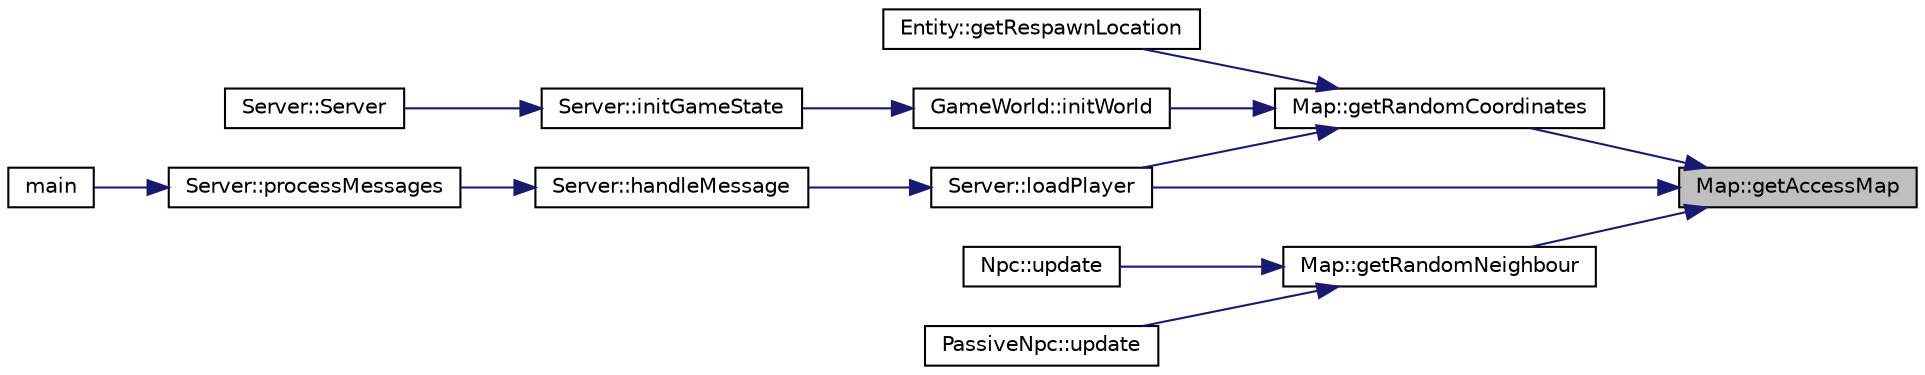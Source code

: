 digraph "Map::getAccessMap"
{
 // LATEX_PDF_SIZE
  edge [fontname="Helvetica",fontsize="10",labelfontname="Helvetica",labelfontsize="10"];
  node [fontname="Helvetica",fontsize="10",shape=record];
  rankdir="RL";
  Node1 [label="Map::getAccessMap",height=0.2,width=0.4,color="black", fillcolor="grey75", style="filled", fontcolor="black",tooltip="Get the access map."];
  Node1 -> Node2 [dir="back",color="midnightblue",fontsize="10",style="solid",fontname="Helvetica"];
  Node2 [label="Map::getRandomCoordinates",height=0.2,width=0.4,color="black", fillcolor="white", style="filled",URL="$classMap.html#aa2714237c8af3b86a11dcebc6d944145",tooltip="Gets a random coordinate within the given bounds."];
  Node2 -> Node3 [dir="back",color="midnightblue",fontsize="10",style="solid",fontname="Helvetica"];
  Node3 [label="Entity::getRespawnLocation",height=0.2,width=0.4,color="black", fillcolor="white", style="filled",URL="$classEntity.html#a399fd12cf21daaf0f8da5d19f1f30569",tooltip="Returns a random location within the spawn bounds."];
  Node2 -> Node4 [dir="back",color="midnightblue",fontsize="10",style="solid",fontname="Helvetica"];
  Node4 [label="GameWorld::initWorld",height=0.2,width=0.4,color="black", fillcolor="white", style="filled",URL="$classGameWorld.html#ab78e304a7c2babd4addacd751b56c98c",tooltip="Initializes the game world. Loads assets and map. Adds npcs and objects to the world."];
  Node4 -> Node5 [dir="back",color="midnightblue",fontsize="10",style="solid",fontname="Helvetica"];
  Node5 [label="Server::initGameState",height=0.2,width=0.4,color="black", fillcolor="white", style="filled",URL="$classServer.html#a50304dfbea44f60fb1da1f4754d582dd",tooltip="Initializes the gamestate and gameworld."];
  Node5 -> Node6 [dir="back",color="midnightblue",fontsize="10",style="solid",fontname="Helvetica"];
  Node6 [label="Server::Server",height=0.2,width=0.4,color="black", fillcolor="white", style="filled",URL="$classServer.html#ad5ec9462b520e59f7ea831e157ee5e59",tooltip=" "];
  Node2 -> Node7 [dir="back",color="midnightblue",fontsize="10",style="solid",fontname="Helvetica"];
  Node7 [label="Server::loadPlayer",height=0.2,width=0.4,color="black", fillcolor="white", style="filled",URL="$classServer.html#ae66426d3906c2a9e5b217c65c4ce5db3",tooltip="Loads a player's data from the database and adds the player to the game."];
  Node7 -> Node8 [dir="back",color="midnightblue",fontsize="10",style="solid",fontname="Helvetica"];
  Node8 [label="Server::handleMessage",height=0.2,width=0.4,color="black", fillcolor="white", style="filled",URL="$classServer.html#a18a8fea9b1688c806fa5be9b4d5ac413",tooltip="Function to parse and act upon messages received from clients."];
  Node8 -> Node9 [dir="back",color="midnightblue",fontsize="10",style="solid",fontname="Helvetica"];
  Node9 [label="Server::processMessages",height=0.2,width=0.4,color="black", fillcolor="white", style="filled",URL="$classServer.html#aee6c47f62d04cd4dcf435ccedfd05e2c",tooltip="Server's main loop for processing messages."];
  Node9 -> Node10 [dir="back",color="midnightblue",fontsize="10",style="solid",fontname="Helvetica"];
  Node10 [label="main",height=0.2,width=0.4,color="black", fillcolor="white", style="filled",URL="$server_2src_2Main_8cpp.html#ae66f6b31b5ad750f1fe042a706a4e3d4",tooltip=" "];
  Node1 -> Node11 [dir="back",color="midnightblue",fontsize="10",style="solid",fontname="Helvetica"];
  Node11 [label="Map::getRandomNeighbour",height=0.2,width=0.4,color="black", fillcolor="white", style="filled",URL="$classMap.html#ab3d2578b4434138501e0b40a73fd4c3f",tooltip="Gets a random neighbour of the given coordinates."];
  Node11 -> Node12 [dir="back",color="midnightblue",fontsize="10",style="solid",fontname="Helvetica"];
  Node12 [label="Npc::update",height=0.2,width=0.4,color="black", fillcolor="white", style="filled",URL="$classNpc.html#a02469aac6500ae06782d0f75148d5b50",tooltip="Updates the NPC."];
  Node11 -> Node13 [dir="back",color="midnightblue",fontsize="10",style="solid",fontname="Helvetica"];
  Node13 [label="PassiveNpc::update",height=0.2,width=0.4,color="black", fillcolor="white", style="filled",URL="$classPassiveNpc.html#a09827b4717c77c7cbe16665ac954168d",tooltip="Updates the PassiveNpc."];
  Node1 -> Node7 [dir="back",color="midnightblue",fontsize="10",style="solid",fontname="Helvetica"];
}
